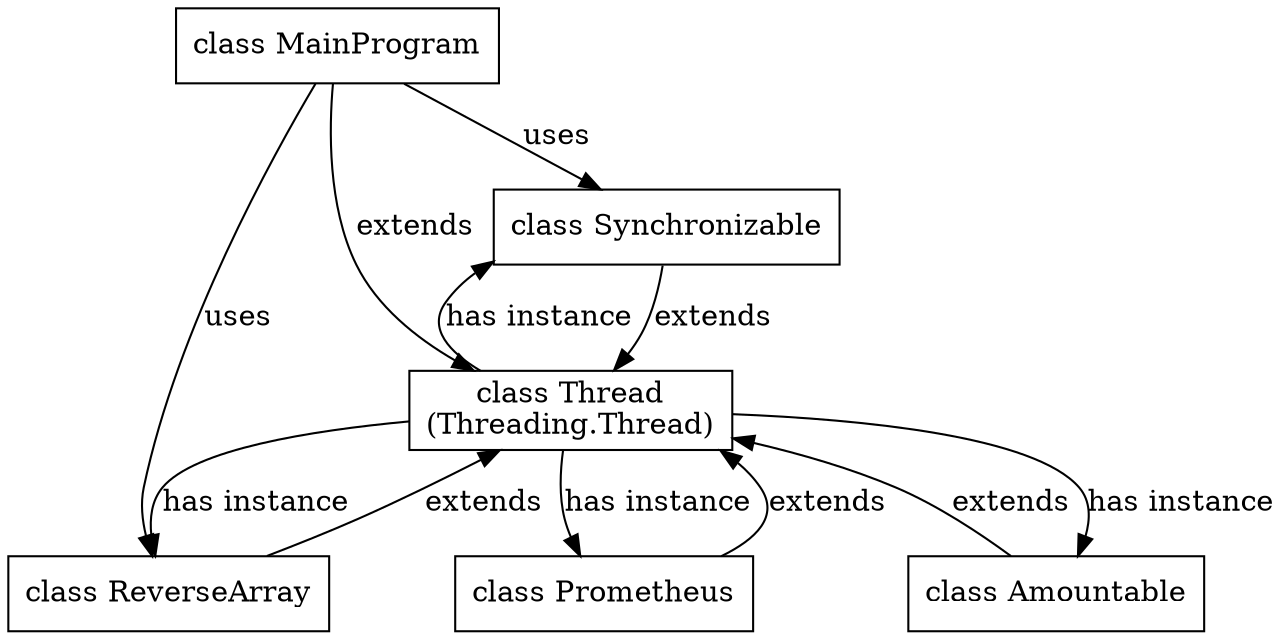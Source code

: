 digraph ProgramGraph {
    node [shape=box];

    class_Synchronizable [label="class Synchronizable"];
    class_Prometheus [label="class Prometheus"];
    class_ReverseArray [label="class ReverseArray"];
    class_Amountable [label="class Amountable"];
    class_MainProgram [label="class MainProgram"];
    class_Thread [label="class Thread\n(Threading.Thread)"];

    class_Synchronizable -> class_Thread [label="extends"];
    class_Prometheus -> class_Thread [label="extends"];
    class_ReverseArray -> class_Thread [label="extends"];
    class_Amountable -> class_Thread [label="extends"];
    class_MainProgram -> class_Thread [label="extends"];

    class_MainProgram -> class_Synchronizable [label="uses"];
    class_MainProgram -> class_ReverseArray [label="uses"];

    class_Thread -> class_Synchronizable [label="has instance"];
    class_Thread -> class_Prometheus [label="has instance"];
    class_Thread -> class_ReverseArray [label="has instance"];
    class_Thread -> class_Amountable [label="has instance"];
}
